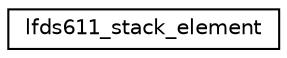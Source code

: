 digraph "Graphical Class Hierarchy"
{
 // LATEX_PDF_SIZE
  edge [fontname="Helvetica",fontsize="10",labelfontname="Helvetica",labelfontsize="10"];
  node [fontname="Helvetica",fontsize="10",shape=record];
  rankdir="LR";
  Node0 [label="lfds611_stack_element",height=0.2,width=0.4,color="black", fillcolor="white", style="filled",URL="$structlfds611__stack__element.html",tooltip=" "];
}
